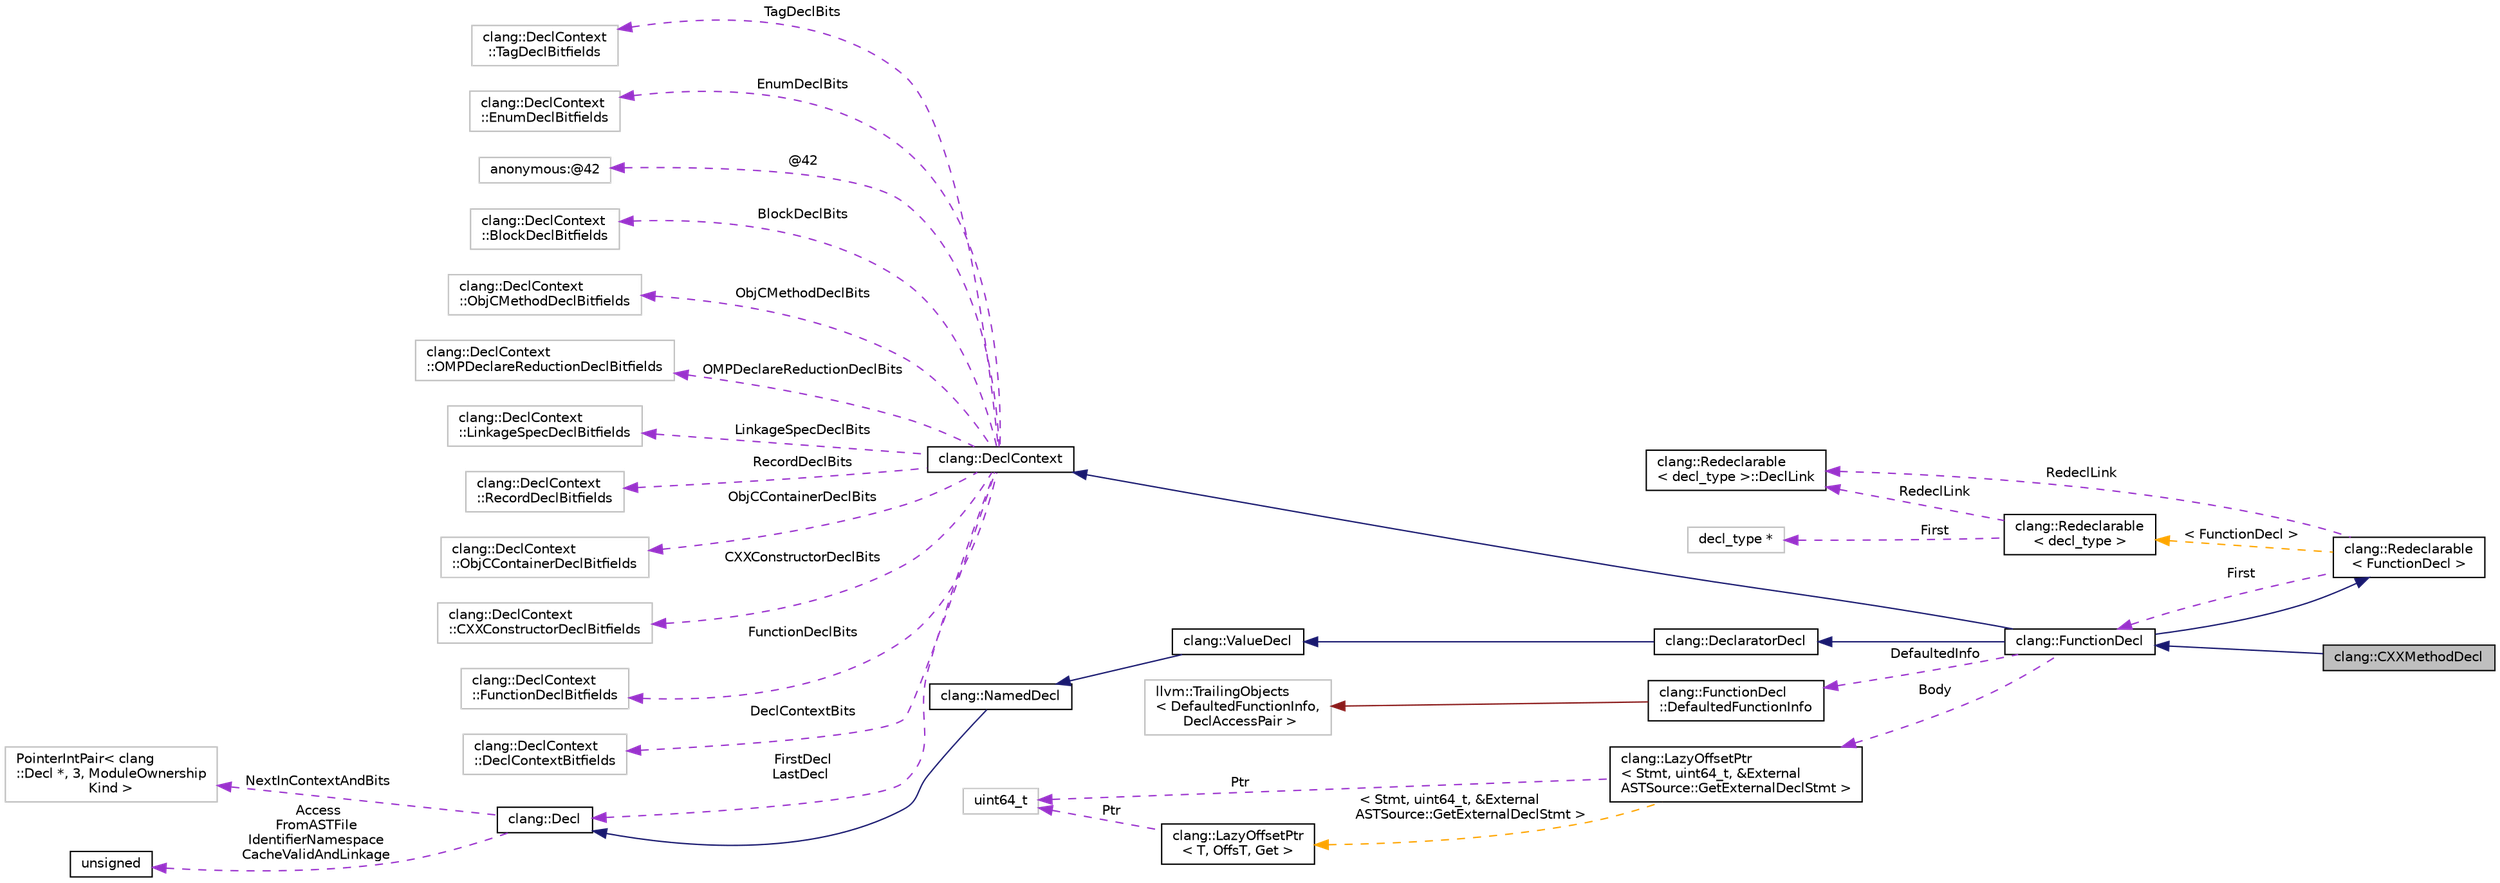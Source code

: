 digraph "clang::CXXMethodDecl"
{
 // LATEX_PDF_SIZE
  bgcolor="transparent";
  edge [fontname="Helvetica",fontsize="10",labelfontname="Helvetica",labelfontsize="10"];
  node [fontname="Helvetica",fontsize="10",shape=record];
  rankdir="LR";
  Node1 [label="clang::CXXMethodDecl",height=0.2,width=0.4,color="black", fillcolor="grey75", style="filled", fontcolor="black",tooltip="Represents a static or instance method of a struct/union/class."];
  Node2 -> Node1 [dir="back",color="midnightblue",fontsize="10",style="solid",fontname="Helvetica"];
  Node2 [label="clang::FunctionDecl",height=0.2,width=0.4,color="black",URL="$classclang_1_1FunctionDecl.html",tooltip="Represents a function declaration or definition."];
  Node3 -> Node2 [dir="back",color="midnightblue",fontsize="10",style="solid",fontname="Helvetica"];
  Node3 [label="clang::DeclaratorDecl",height=0.2,width=0.4,color="black",URL="$classclang_1_1DeclaratorDecl.html",tooltip="Represents a ValueDecl that came out of a declarator."];
  Node4 -> Node3 [dir="back",color="midnightblue",fontsize="10",style="solid",fontname="Helvetica"];
  Node4 [label="clang::ValueDecl",height=0.2,width=0.4,color="black",URL="$classclang_1_1ValueDecl.html",tooltip="Represent the declaration of a variable (in which case it is an lvalue) a function (in which case it ..."];
  Node5 -> Node4 [dir="back",color="midnightblue",fontsize="10",style="solid",fontname="Helvetica"];
  Node5 [label="clang::NamedDecl",height=0.2,width=0.4,color="black",URL="$classclang_1_1NamedDecl.html",tooltip="This represents a decl that may have a name."];
  Node6 -> Node5 [dir="back",color="midnightblue",fontsize="10",style="solid",fontname="Helvetica"];
  Node6 [label="clang::Decl",height=0.2,width=0.4,color="black",URL="$classclang_1_1Decl.html",tooltip="Decl - This represents one declaration (or definition), e.g."];
  Node7 -> Node6 [dir="back",color="darkorchid3",fontsize="10",style="dashed",label=" NextInContextAndBits" ,fontname="Helvetica"];
  Node7 [label="PointerIntPair\< clang\l::Decl *, 3, ModuleOwnership\lKind \>",height=0.2,width=0.4,color="grey75",tooltip=" "];
  Node8 -> Node6 [dir="back",color="darkorchid3",fontsize="10",style="dashed",label=" Access\nFromASTFile\nIdentifierNamespace\nCacheValidAndLinkage" ,fontname="Helvetica"];
  Node8 [label="unsigned",height=0.2,width=0.4,color="black",URL="$classunsigned.html",tooltip=" "];
  Node9 -> Node2 [dir="back",color="midnightblue",fontsize="10",style="solid",fontname="Helvetica"];
  Node9 [label="clang::DeclContext",height=0.2,width=0.4,color="black",URL="$classclang_1_1DeclContext.html",tooltip="DeclContext - This is used only as base class of specific decl types that can act as declaration cont..."];
  Node10 -> Node9 [dir="back",color="darkorchid3",fontsize="10",style="dashed",label=" TagDeclBits" ,fontname="Helvetica"];
  Node10 [label="clang::DeclContext\l::TagDeclBitfields",height=0.2,width=0.4,color="grey75",tooltip="Stores the bits used by TagDecl."];
  Node11 -> Node9 [dir="back",color="darkorchid3",fontsize="10",style="dashed",label=" EnumDeclBits" ,fontname="Helvetica"];
  Node11 [label="clang::DeclContext\l::EnumDeclBitfields",height=0.2,width=0.4,color="grey75",tooltip="Stores the bits used by EnumDecl."];
  Node12 -> Node9 [dir="back",color="darkorchid3",fontsize="10",style="dashed",label=" @42" ,fontname="Helvetica"];
  Node12 [label="anonymous:@42",height=0.2,width=0.4,color="grey75",tooltip=" "];
  Node13 -> Node9 [dir="back",color="darkorchid3",fontsize="10",style="dashed",label=" BlockDeclBits" ,fontname="Helvetica"];
  Node13 [label="clang::DeclContext\l::BlockDeclBitfields",height=0.2,width=0.4,color="grey75",tooltip="Stores the bits used by BlockDecl."];
  Node14 -> Node9 [dir="back",color="darkorchid3",fontsize="10",style="dashed",label=" ObjCMethodDeclBits" ,fontname="Helvetica"];
  Node14 [label="clang::DeclContext\l::ObjCMethodDeclBitfields",height=0.2,width=0.4,color="grey75",tooltip="Stores the bits used by ObjCMethodDecl."];
  Node15 -> Node9 [dir="back",color="darkorchid3",fontsize="10",style="dashed",label=" OMPDeclareReductionDeclBits" ,fontname="Helvetica"];
  Node15 [label="clang::DeclContext\l::OMPDeclareReductionDeclBitfields",height=0.2,width=0.4,color="grey75",tooltip="Stores the bits used by OMPDeclareReductionDecl."];
  Node16 -> Node9 [dir="back",color="darkorchid3",fontsize="10",style="dashed",label=" LinkageSpecDeclBits" ,fontname="Helvetica"];
  Node16 [label="clang::DeclContext\l::LinkageSpecDeclBitfields",height=0.2,width=0.4,color="grey75",tooltip="Stores the bits used by LinkageSpecDecl."];
  Node17 -> Node9 [dir="back",color="darkorchid3",fontsize="10",style="dashed",label=" RecordDeclBits" ,fontname="Helvetica"];
  Node17 [label="clang::DeclContext\l::RecordDeclBitfields",height=0.2,width=0.4,color="grey75",tooltip="Stores the bits used by RecordDecl."];
  Node18 -> Node9 [dir="back",color="darkorchid3",fontsize="10",style="dashed",label=" ObjCContainerDeclBits" ,fontname="Helvetica"];
  Node18 [label="clang::DeclContext\l::ObjCContainerDeclBitfields",height=0.2,width=0.4,color="grey75",tooltip="Stores the bits used by ObjCContainerDecl."];
  Node19 -> Node9 [dir="back",color="darkorchid3",fontsize="10",style="dashed",label=" CXXConstructorDeclBits" ,fontname="Helvetica"];
  Node19 [label="clang::DeclContext\l::CXXConstructorDeclBitfields",height=0.2,width=0.4,color="grey75",tooltip="Stores the bits used by CXXConstructorDecl."];
  Node20 -> Node9 [dir="back",color="darkorchid3",fontsize="10",style="dashed",label=" FunctionDeclBits" ,fontname="Helvetica"];
  Node20 [label="clang::DeclContext\l::FunctionDeclBitfields",height=0.2,width=0.4,color="grey75",tooltip="Stores the bits used by FunctionDecl."];
  Node21 -> Node9 [dir="back",color="darkorchid3",fontsize="10",style="dashed",label=" DeclContextBits" ,fontname="Helvetica"];
  Node21 [label="clang::DeclContext\l::DeclContextBitfields",height=0.2,width=0.4,color="grey75",tooltip="Stores the bits used by DeclContext."];
  Node6 -> Node9 [dir="back",color="darkorchid3",fontsize="10",style="dashed",label=" FirstDecl\nLastDecl" ,fontname="Helvetica"];
  Node22 -> Node2 [dir="back",color="midnightblue",fontsize="10",style="solid",fontname="Helvetica"];
  Node22 [label="clang::Redeclarable\l\< FunctionDecl \>",height=0.2,width=0.4,color="black",URL="$classclang_1_1Redeclarable.html",tooltip=" "];
  Node23 -> Node22 [dir="back",color="darkorchid3",fontsize="10",style="dashed",label=" RedeclLink" ,fontname="Helvetica"];
  Node23 [label="clang::Redeclarable\l\< decl_type \>::DeclLink",height=0.2,width=0.4,color="black",URL="$classclang_1_1Redeclarable_1_1DeclLink.html",tooltip=" "];
  Node2 -> Node22 [dir="back",color="darkorchid3",fontsize="10",style="dashed",label=" First" ,fontname="Helvetica"];
  Node24 -> Node22 [dir="back",color="orange",fontsize="10",style="dashed",label=" \< FunctionDecl \>" ,fontname="Helvetica"];
  Node24 [label="clang::Redeclarable\l\< decl_type \>",height=0.2,width=0.4,color="black",URL="$classclang_1_1Redeclarable.html",tooltip="Provides common interface for the Decls that can be redeclared."];
  Node23 -> Node24 [dir="back",color="darkorchid3",fontsize="10",style="dashed",label=" RedeclLink" ,fontname="Helvetica"];
  Node25 -> Node24 [dir="back",color="darkorchid3",fontsize="10",style="dashed",label=" First" ,fontname="Helvetica"];
  Node25 [label="decl_type *",height=0.2,width=0.4,color="grey75",tooltip=" "];
  Node26 -> Node2 [dir="back",color="darkorchid3",fontsize="10",style="dashed",label=" DefaultedInfo" ,fontname="Helvetica"];
  Node26 [label="clang::FunctionDecl\l::DefaultedFunctionInfo",height=0.2,width=0.4,color="black",URL="$classclang_1_1FunctionDecl_1_1DefaultedFunctionInfo.html",tooltip="Stashed information about a defaulted function definition whose body has not yet been lazily generate..."];
  Node27 -> Node26 [dir="back",color="firebrick4",fontsize="10",style="solid",fontname="Helvetica"];
  Node27 [label="llvm::TrailingObjects\l\< DefaultedFunctionInfo,\l DeclAccessPair \>",height=0.2,width=0.4,color="grey75",tooltip=" "];
  Node28 -> Node2 [dir="back",color="darkorchid3",fontsize="10",style="dashed",label=" Body" ,fontname="Helvetica"];
  Node28 [label="clang::LazyOffsetPtr\l\< Stmt, uint64_t, &External\lASTSource::GetExternalDeclStmt \>",height=0.2,width=0.4,color="black",URL="$structclang_1_1LazyOffsetPtr.html",tooltip=" "];
  Node29 -> Node28 [dir="back",color="darkorchid3",fontsize="10",style="dashed",label=" Ptr" ,fontname="Helvetica"];
  Node29 [label="uint64_t",height=0.2,width=0.4,color="grey75",tooltip=" "];
  Node30 -> Node28 [dir="back",color="orange",fontsize="10",style="dashed",label=" \< Stmt, uint64_t, &External\lASTSource::GetExternalDeclStmt \>" ,fontname="Helvetica"];
  Node30 [label="clang::LazyOffsetPtr\l\< T, OffsT, Get \>",height=0.2,width=0.4,color="black",URL="$structclang_1_1LazyOffsetPtr.html",tooltip="A lazy pointer to an AST node (of base type T) that resides within an external AST source."];
  Node29 -> Node30 [dir="back",color="darkorchid3",fontsize="10",style="dashed",label=" Ptr" ,fontname="Helvetica"];
}
